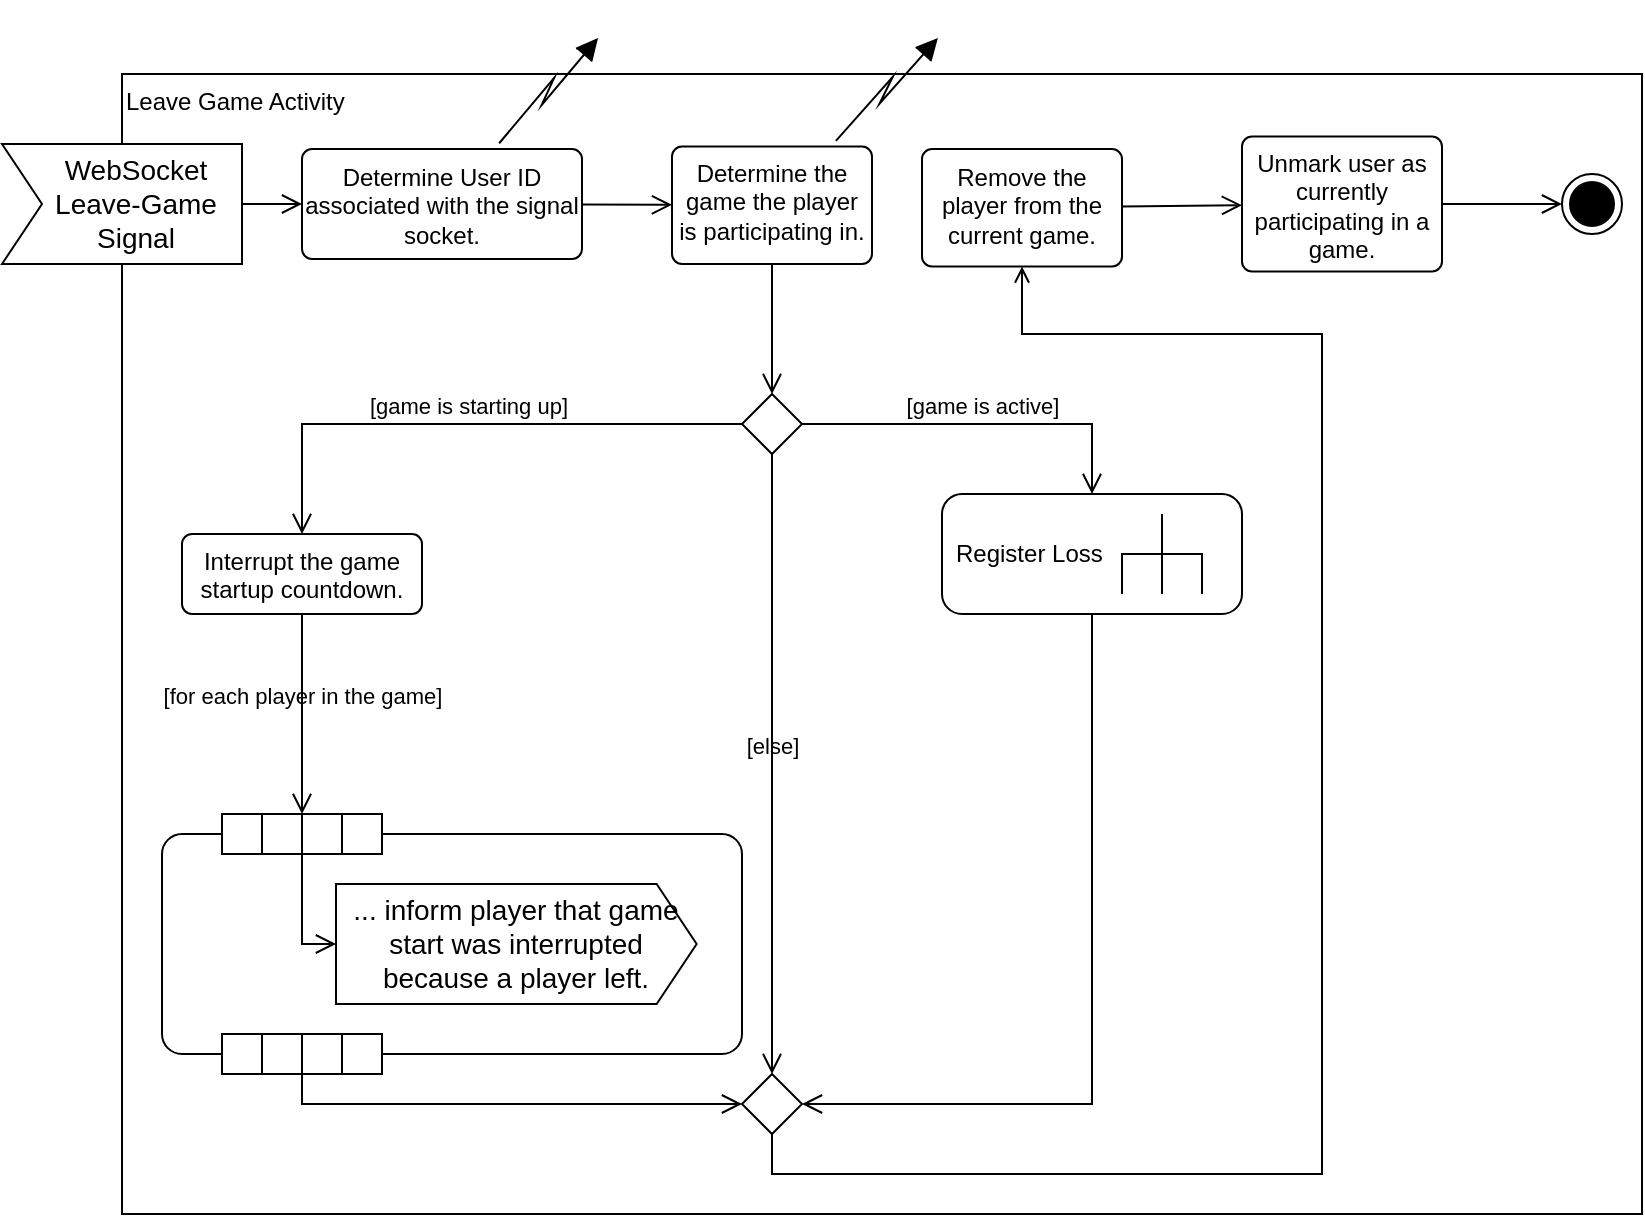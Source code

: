<mxfile version="22.1.20" type="dropbox">
  <diagram name="Page-1" id="OHtf5RfDIJpcohAS5fR0">
    <mxGraphModel dx="977" dy="507" grid="1" gridSize="10" guides="1" tooltips="1" connect="1" arrows="1" fold="1" page="1" pageScale="1" pageWidth="850" pageHeight="1100" math="0" shadow="0">
      <root>
        <mxCell id="0" />
        <mxCell id="1" parent="0" />
        <mxCell id="D5mOA8Ntc-ykv9B3MH7v-1" value="Leave Game Activity" style="html=1;dashed=0;whiteSpace=wrap;align=left;verticalAlign=top;" parent="1" vertex="1">
          <mxGeometry x="70" y="40" width="760" height="570" as="geometry" />
        </mxCell>
        <mxCell id="D5mOA8Ntc-ykv9B3MH7v-2" value="Interrupt the game startup countdown." style="html=1;align=center;verticalAlign=top;rounded=1;absoluteArcSize=1;arcSize=10;dashed=0;whiteSpace=wrap;" parent="1" vertex="1">
          <mxGeometry x="100" y="270" width="120" height="40" as="geometry" />
        </mxCell>
        <mxCell id="D5mOA8Ntc-ykv9B3MH7v-3" value="[for each player in the game]" style="endArrow=open;startArrow=none;endFill=0;startFill=0;endSize=8;html=1;verticalAlign=bottom;labelBackgroundColor=none;strokeWidth=1;rounded=0;entryX=0.5;entryY=0;entryDx=0;entryDy=0;" parent="1" source="D5mOA8Ntc-ykv9B3MH7v-2" target="D5mOA8Ntc-ykv9B3MH7v-5" edge="1">
          <mxGeometry width="160" relative="1" as="geometry">
            <mxPoint x="280" y="-105" as="sourcePoint" />
            <mxPoint x="445" y="-105" as="targetPoint" />
          </mxGeometry>
        </mxCell>
        <mxCell id="D5mOA8Ntc-ykv9B3MH7v-4" value="" style="html=1;dashed=0;rounded=1;absoluteArcSize=1;arcSize=20;verticalAlign=middle;align=center;whiteSpace=wrap;" parent="1" vertex="1">
          <mxGeometry x="90" y="420" width="290" height="110" as="geometry" />
        </mxCell>
        <mxCell id="D5mOA8Ntc-ykv9B3MH7v-5" value="" style="group;resizeWidth=0;resizeHeight=0;html=1;" parent="D5mOA8Ntc-ykv9B3MH7v-4" vertex="1">
          <mxGeometry width="80" height="20" relative="1" as="geometry">
            <mxPoint x="30" y="-10" as="offset" />
          </mxGeometry>
        </mxCell>
        <mxCell id="D5mOA8Ntc-ykv9B3MH7v-6" value="" style="resizeWidth=0;resizeHeight=0;points=[[0,0],[0.5,0],[1,0]];html=1;whiteSpace=wrap;" parent="D5mOA8Ntc-ykv9B3MH7v-5" vertex="1">
          <mxGeometry width="20" height="20" relative="1" as="geometry">
            <mxPoint as="offset" />
          </mxGeometry>
        </mxCell>
        <mxCell id="D5mOA8Ntc-ykv9B3MH7v-7" value="" style="resizeWidth=0;resizeHeight=0;points=[[0,0],[0.5,0],[1,0]];html=1;whiteSpace=wrap;" parent="D5mOA8Ntc-ykv9B3MH7v-5" vertex="1">
          <mxGeometry width="20" height="20" relative="1" as="geometry">
            <mxPoint x="20" as="offset" />
          </mxGeometry>
        </mxCell>
        <mxCell id="D5mOA8Ntc-ykv9B3MH7v-8" value="" style="resizeWidth=0;resizeHeight=0;points=[[0,0],[0.5,0],[1,0]];html=1;whiteSpace=wrap;" parent="D5mOA8Ntc-ykv9B3MH7v-5" vertex="1">
          <mxGeometry width="20" height="20" relative="1" as="geometry">
            <mxPoint x="40" as="offset" />
          </mxGeometry>
        </mxCell>
        <mxCell id="D5mOA8Ntc-ykv9B3MH7v-9" value="" style="resizeWidth=0;resizeHeight=0;points=[[0,0],[0.5,0],[1,0]];html=1;whiteSpace=wrap;" parent="D5mOA8Ntc-ykv9B3MH7v-5" vertex="1">
          <mxGeometry width="20" height="20" relative="1" as="geometry">
            <mxPoint x="60" as="offset" />
          </mxGeometry>
        </mxCell>
        <mxCell id="D5mOA8Ntc-ykv9B3MH7v-10" value="" style="group;resizeWidth=0;resizeHeight=0;html=1;" parent="D5mOA8Ntc-ykv9B3MH7v-4" vertex="1">
          <mxGeometry y="1" width="80" height="20" relative="1" as="geometry">
            <mxPoint x="30" y="-10" as="offset" />
          </mxGeometry>
        </mxCell>
        <mxCell id="D5mOA8Ntc-ykv9B3MH7v-11" value="" style="resizeWidth=0;resizeHeight=0;points=[[0,1],[0.5,1],[1,1]];html=1;whiteSpace=wrap;" parent="D5mOA8Ntc-ykv9B3MH7v-10" vertex="1">
          <mxGeometry width="20" height="20" relative="1" as="geometry">
            <mxPoint as="offset" />
          </mxGeometry>
        </mxCell>
        <mxCell id="D5mOA8Ntc-ykv9B3MH7v-12" value="" style="resizeWidth=0;resizeHeight=0;points=[[0,1],[0.5,1],[1,1]];html=1;whiteSpace=wrap;" parent="D5mOA8Ntc-ykv9B3MH7v-10" vertex="1">
          <mxGeometry width="20" height="20" relative="1" as="geometry">
            <mxPoint x="20" as="offset" />
          </mxGeometry>
        </mxCell>
        <mxCell id="D5mOA8Ntc-ykv9B3MH7v-13" value="" style="resizeWidth=0;resizeHeight=0;points=[[0,1],[0.5,1],[1,1]];html=1;whiteSpace=wrap;" parent="D5mOA8Ntc-ykv9B3MH7v-10" vertex="1">
          <mxGeometry width="20" height="20" relative="1" as="geometry">
            <mxPoint x="40" as="offset" />
          </mxGeometry>
        </mxCell>
        <mxCell id="D5mOA8Ntc-ykv9B3MH7v-14" value="" style="resizeWidth=0;resizeHeight=0;points=[[0,1],[0.5,1],[1,1]];html=1;whiteSpace=wrap;" parent="D5mOA8Ntc-ykv9B3MH7v-10" vertex="1">
          <mxGeometry width="20" height="20" relative="1" as="geometry">
            <mxPoint x="60" as="offset" />
          </mxGeometry>
        </mxCell>
        <mxCell id="D5mOA8Ntc-ykv9B3MH7v-15" value="... inform player that game start was interrupted because a player left." style="html=1;shape=mxgraph.infographic.ribbonSimple;notch1=0;notch2=20;align=center;verticalAlign=middle;fontSize=14;fontStyle=0;fillColor=#FFFFFF;whiteSpace=wrap;" parent="D5mOA8Ntc-ykv9B3MH7v-4" vertex="1">
          <mxGeometry x="87" y="25" width="180.332" height="60" as="geometry" />
        </mxCell>
        <mxCell id="D5mOA8Ntc-ykv9B3MH7v-16" value="" style="endArrow=open;startArrow=none;endFill=0;startFill=0;endSize=8;html=1;verticalAlign=bottom;labelBackgroundColor=none;strokeWidth=1;rounded=0;exitX=0.5;exitY=1;exitDx=0;exitDy=0;" parent="D5mOA8Ntc-ykv9B3MH7v-4" source="D5mOA8Ntc-ykv9B3MH7v-5" target="D5mOA8Ntc-ykv9B3MH7v-15" edge="1">
          <mxGeometry width="160" relative="1" as="geometry">
            <mxPoint x="70.303" y="-47" as="sourcePoint" />
            <mxPoint x="70.303" as="targetPoint" />
            <Array as="points">
              <mxPoint x="70.0" y="55" />
            </Array>
          </mxGeometry>
        </mxCell>
        <mxCell id="D5mOA8Ntc-ykv9B3MH7v-17" value="" style="endArrow=open;startArrow=none;endFill=0;startFill=0;endSize=8;html=1;verticalAlign=bottom;labelBackgroundColor=none;strokeWidth=1;rounded=0;" parent="1" target="D5mOA8Ntc-ykv9B3MH7v-18" edge="1" source="yZ6m-jOGZWV28F--6PPN-27">
          <mxGeometry width="160" relative="1" as="geometry">
            <mxPoint x="220" y="500" as="sourcePoint" />
            <mxPoint x="390" y="215" as="targetPoint" />
            <Array as="points" />
          </mxGeometry>
        </mxCell>
        <mxCell id="D5mOA8Ntc-ykv9B3MH7v-18" value="" style="ellipse;html=1;shape=endState;fillColor=strokeColor;" parent="1" vertex="1">
          <mxGeometry x="790" y="90" width="30" height="30" as="geometry" />
        </mxCell>
        <mxCell id="yZ6m-jOGZWV28F--6PPN-1" value="WebSocket Leave-Game Signal" style="html=1;shape=mxgraph.infographic.ribbonSimple;notch1=20;notch2=0;align=center;verticalAlign=middle;fontSize=14;fontStyle=0;fillColor=#FFFFFF;flipH=0;spacingRight=0;spacingLeft=14;whiteSpace=wrap;" vertex="1" parent="1">
          <mxGeometry x="10" y="75" width="120" height="60" as="geometry" />
        </mxCell>
        <mxCell id="yZ6m-jOGZWV28F--6PPN-3" value="Determine User ID associated with the signal socket." style="html=1;align=center;verticalAlign=top;rounded=1;absoluteArcSize=1;arcSize=10;dashed=0;whiteSpace=wrap;" vertex="1" parent="1">
          <mxGeometry x="160" y="77.5" width="140" height="55" as="geometry" />
        </mxCell>
        <mxCell id="yZ6m-jOGZWV28F--6PPN-4" value="" style="endArrow=open;startArrow=none;endFill=0;startFill=0;endSize=8;html=1;verticalAlign=bottom;labelBackgroundColor=none;strokeWidth=1;rounded=0;" edge="1" parent="1" source="yZ6m-jOGZWV28F--6PPN-1" target="yZ6m-jOGZWV28F--6PPN-3">
          <mxGeometry width="160" relative="1" as="geometry">
            <mxPoint x="340" y="400" as="sourcePoint" />
            <mxPoint x="500" y="400" as="targetPoint" />
          </mxGeometry>
        </mxCell>
        <mxCell id="yZ6m-jOGZWV28F--6PPN-5" value="" style="endArrow=open;startArrow=none;endFill=0;startFill=0;endSize=8;html=1;verticalAlign=bottom;labelBackgroundColor=none;strokeWidth=1;rounded=0;" edge="1" parent="1" source="yZ6m-jOGZWV28F--6PPN-3" target="yZ6m-jOGZWV28F--6PPN-35">
          <mxGeometry width="160" relative="1" as="geometry">
            <mxPoint x="140" y="115" as="sourcePoint" />
            <mxPoint x="340.0" y="105" as="targetPoint" />
            <Array as="points" />
          </mxGeometry>
        </mxCell>
        <mxCell id="yZ6m-jOGZWV28F--6PPN-7" value="Remove the player from the current game." style="html=1;align=center;verticalAlign=top;rounded=1;absoluteArcSize=1;arcSize=10;dashed=0;whiteSpace=wrap;" vertex="1" parent="1">
          <mxGeometry x="470" y="77.5" width="100" height="58.75" as="geometry" />
        </mxCell>
        <mxCell id="yZ6m-jOGZWV28F--6PPN-10" value="" style="rhombus;" vertex="1" parent="1">
          <mxGeometry x="380" y="200.01" width="30" height="30" as="geometry" />
        </mxCell>
        <mxCell id="yZ6m-jOGZWV28F--6PPN-13" value="[game is starting up]" style="endArrow=open;startArrow=none;endFill=0;startFill=0;endSize=8;html=1;verticalAlign=bottom;labelBackgroundColor=none;strokeWidth=1;rounded=0;exitX=0;exitY=0.5;exitDx=0;exitDy=0;" edge="1" parent="1" source="yZ6m-jOGZWV28F--6PPN-10" target="D5mOA8Ntc-ykv9B3MH7v-2">
          <mxGeometry width="160" relative="1" as="geometry">
            <mxPoint x="380" y="115" as="sourcePoint" />
            <mxPoint x="480" y="116" as="targetPoint" />
            <Array as="points">
              <mxPoint x="160" y="215" />
            </Array>
          </mxGeometry>
        </mxCell>
        <mxCell id="yZ6m-jOGZWV28F--6PPN-16" value="" style="rhombus;" vertex="1" parent="1">
          <mxGeometry x="380" y="540" width="30" height="30" as="geometry" />
        </mxCell>
        <mxCell id="yZ6m-jOGZWV28F--6PPN-17" value="" style="endArrow=open;startArrow=none;endFill=0;startFill=0;endSize=8;html=1;verticalAlign=bottom;labelBackgroundColor=none;strokeWidth=1;rounded=0;exitX=0.5;exitY=1;exitDx=0;exitDy=0;entryX=0;entryY=0.5;entryDx=0;entryDy=0;" edge="1" parent="1" source="D5mOA8Ntc-ykv9B3MH7v-10" target="yZ6m-jOGZWV28F--6PPN-16">
          <mxGeometry width="160" relative="1" as="geometry">
            <mxPoint x="435" y="580" as="sourcePoint" />
            <mxPoint x="435" y="610" as="targetPoint" />
            <Array as="points">
              <mxPoint x="160" y="555" />
            </Array>
          </mxGeometry>
        </mxCell>
        <mxCell id="yZ6m-jOGZWV28F--6PPN-18" value="" style="endArrow=open;startArrow=none;endFill=0;startFill=0;endSize=8;html=1;verticalAlign=bottom;labelBackgroundColor=none;strokeWidth=1;rounded=0;entryX=1;entryY=0.5;entryDx=0;entryDy=0;" edge="1" parent="1" source="yZ6m-jOGZWV28F--6PPN-20" target="yZ6m-jOGZWV28F--6PPN-16">
          <mxGeometry width="160" relative="1" as="geometry">
            <mxPoint x="560.0" y="300" as="sourcePoint" />
            <mxPoint x="420" y="565" as="targetPoint" />
            <Array as="points">
              <mxPoint x="555" y="555" />
            </Array>
          </mxGeometry>
        </mxCell>
        <mxCell id="yZ6m-jOGZWV28F--6PPN-19" value="" style="endArrow=none;startArrow=open;endFill=0;startFill=0;endSize=8;html=1;verticalAlign=bottom;labelBackgroundColor=none;strokeWidth=1;rounded=0;entryX=0.5;entryY=1;entryDx=0;entryDy=0;" edge="1" parent="1" source="yZ6m-jOGZWV28F--6PPN-7" target="yZ6m-jOGZWV28F--6PPN-16">
          <mxGeometry width="160" relative="1" as="geometry">
            <mxPoint x="570" y="310" as="sourcePoint" />
            <mxPoint x="450" y="565" as="targetPoint" />
            <Array as="points">
              <mxPoint x="520" y="170" />
              <mxPoint x="670" y="170" />
              <mxPoint x="670" y="590" />
              <mxPoint x="395" y="590" />
            </Array>
          </mxGeometry>
        </mxCell>
        <mxCell id="yZ6m-jOGZWV28F--6PPN-20" value="Register Loss" style="shape=mxgraph.uml25.behaviorAction;html=1;rounded=1;absoluteArcSize=1;arcSize=10;align=left;spacingLeft=5;whiteSpace=wrap;" vertex="1" parent="1">
          <mxGeometry x="480" y="250" width="150" height="60" as="geometry" />
        </mxCell>
        <mxCell id="yZ6m-jOGZWV28F--6PPN-26" value="[else]" style="endArrow=open;startArrow=none;endFill=0;startFill=0;endSize=8;html=1;verticalAlign=bottom;labelBackgroundColor=none;strokeWidth=1;rounded=0;entryX=0.5;entryY=0;entryDx=0;entryDy=0;exitX=0.5;exitY=1;exitDx=0;exitDy=0;" edge="1" parent="1" source="yZ6m-jOGZWV28F--6PPN-10" target="yZ6m-jOGZWV28F--6PPN-16">
          <mxGeometry width="160" relative="1" as="geometry">
            <mxPoint x="365" y="130" as="sourcePoint" />
            <mxPoint x="420" y="550" as="targetPoint" />
            <Array as="points" />
          </mxGeometry>
        </mxCell>
        <mxCell id="yZ6m-jOGZWV28F--6PPN-28" value="" style="endArrow=open;startArrow=none;endFill=0;startFill=0;endSize=8;html=1;verticalAlign=bottom;labelBackgroundColor=none;strokeWidth=1;rounded=0;" edge="1" parent="1" source="yZ6m-jOGZWV28F--6PPN-7" target="yZ6m-jOGZWV28F--6PPN-27">
          <mxGeometry width="160" relative="1" as="geometry">
            <mxPoint x="570" y="105" as="sourcePoint" />
            <mxPoint x="790" y="105" as="targetPoint" />
            <Array as="points" />
          </mxGeometry>
        </mxCell>
        <mxCell id="yZ6m-jOGZWV28F--6PPN-27" value="Unmark user as currently participating in a game." style="html=1;align=center;verticalAlign=top;rounded=1;absoluteArcSize=1;arcSize=10;dashed=0;whiteSpace=wrap;" vertex="1" parent="1">
          <mxGeometry x="630" y="71.25" width="100" height="67.5" as="geometry" />
        </mxCell>
        <mxCell id="yZ6m-jOGZWV28F--6PPN-32" value="[game is active]" style="endArrow=open;startArrow=none;endFill=0;startFill=0;endSize=8;html=1;verticalAlign=bottom;labelBackgroundColor=none;strokeWidth=1;rounded=0;exitX=1;exitY=0.5;exitDx=0;exitDy=0;" edge="1" parent="1" source="yZ6m-jOGZWV28F--6PPN-10" target="yZ6m-jOGZWV28F--6PPN-20">
          <mxGeometry width="160" relative="1" as="geometry">
            <mxPoint x="370" y="215" as="sourcePoint" />
            <mxPoint x="505" y="215.007" as="targetPoint" />
            <Array as="points">
              <mxPoint x="555" y="215" />
            </Array>
          </mxGeometry>
        </mxCell>
        <mxCell id="yZ6m-jOGZWV28F--6PPN-35" value="Determine the game the player is participating in." style="html=1;align=center;verticalAlign=top;rounded=1;absoluteArcSize=1;arcSize=10;dashed=0;whiteSpace=wrap;" vertex="1" parent="1">
          <mxGeometry x="345" y="76.25" width="100" height="58.75" as="geometry" />
        </mxCell>
        <mxCell id="yZ6m-jOGZWV28F--6PPN-36" value="" style="endArrow=open;startArrow=none;endFill=0;startFill=0;endSize=8;html=1;verticalAlign=bottom;labelBackgroundColor=none;strokeWidth=1;rounded=0;entryX=0.5;entryY=0;entryDx=0;entryDy=0;" edge="1" parent="1" source="yZ6m-jOGZWV28F--6PPN-35" target="yZ6m-jOGZWV28F--6PPN-10">
          <mxGeometry width="160" relative="1" as="geometry">
            <mxPoint x="260" y="120" as="sourcePoint" />
            <mxPoint x="420" y="120" as="targetPoint" />
          </mxGeometry>
        </mxCell>
        <mxCell id="yZ6m-jOGZWV28F--6PPN-37" value="" style="shape=mxgraph.lean_mapping.electronic_info_flow_edge;html=1;rounded=0;" edge="1" parent="1" source="yZ6m-jOGZWV28F--6PPN-35">
          <mxGeometry width="160" relative="1" as="geometry">
            <mxPoint x="260" y="120" as="sourcePoint" />
            <mxPoint x="480" y="20" as="targetPoint" />
          </mxGeometry>
        </mxCell>
        <mxCell id="yZ6m-jOGZWV28F--6PPN-39" value="" style="shape=mxgraph.lean_mapping.electronic_info_flow_edge;html=1;rounded=0;" edge="1" parent="1" source="yZ6m-jOGZWV28F--6PPN-3">
          <mxGeometry width="160" relative="1" as="geometry">
            <mxPoint x="434" y="86" as="sourcePoint" />
            <mxPoint x="310" y="20" as="targetPoint" />
          </mxGeometry>
        </mxCell>
      </root>
    </mxGraphModel>
  </diagram>
</mxfile>
